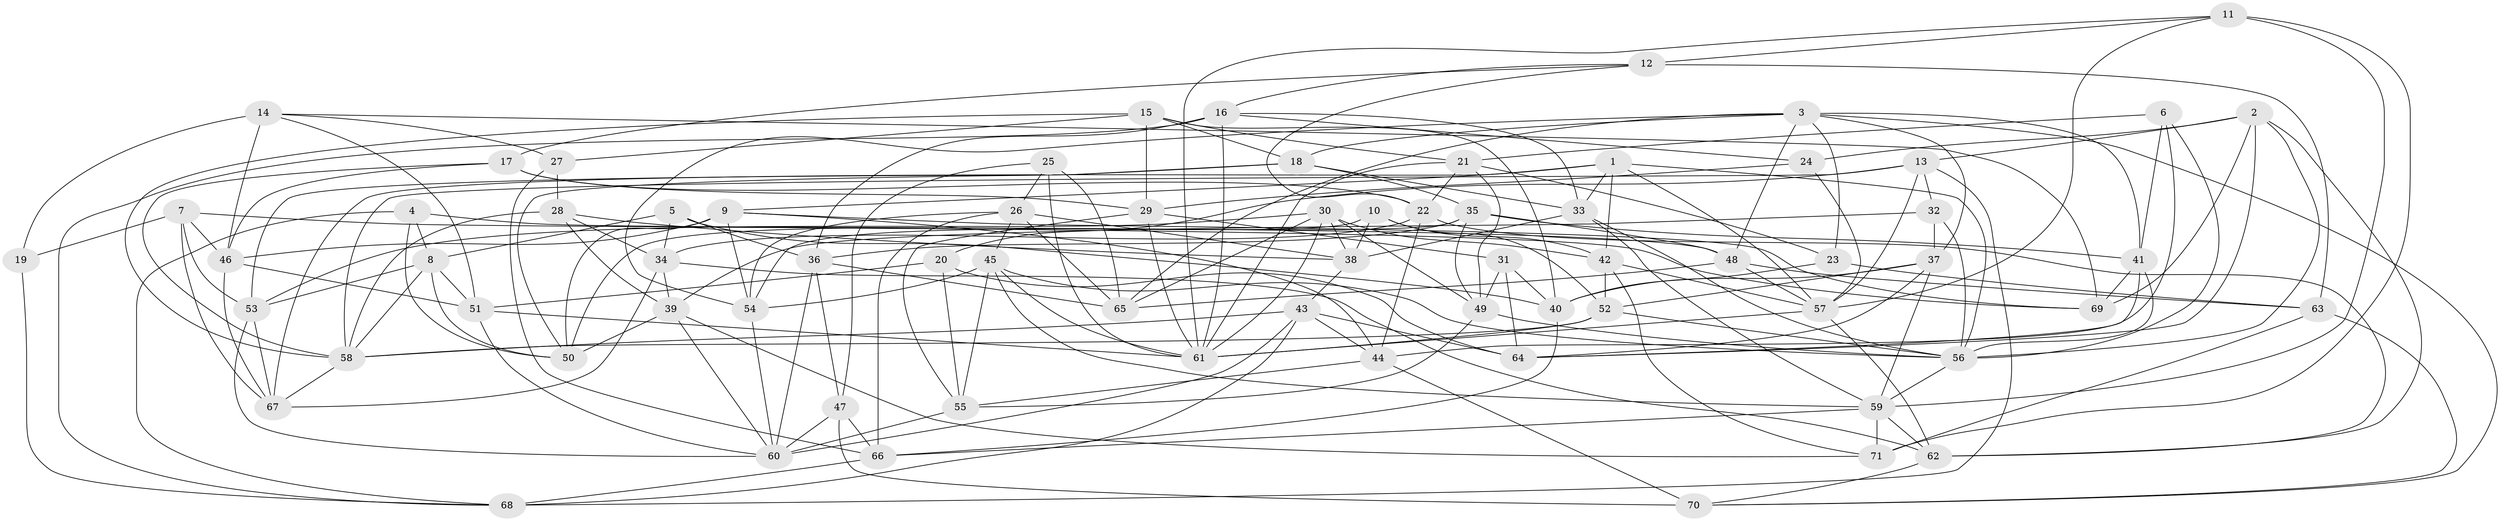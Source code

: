 // original degree distribution, {4: 1.0}
// Generated by graph-tools (version 1.1) at 2025/26/03/09/25 03:26:53]
// undirected, 71 vertices, 204 edges
graph export_dot {
graph [start="1"]
  node [color=gray90,style=filled];
  1;
  2;
  3;
  4;
  5;
  6;
  7;
  8;
  9;
  10;
  11;
  12;
  13;
  14;
  15;
  16;
  17;
  18;
  19;
  20;
  21;
  22;
  23;
  24;
  25;
  26;
  27;
  28;
  29;
  30;
  31;
  32;
  33;
  34;
  35;
  36;
  37;
  38;
  39;
  40;
  41;
  42;
  43;
  44;
  45;
  46;
  47;
  48;
  49;
  50;
  51;
  52;
  53;
  54;
  55;
  56;
  57;
  58;
  59;
  60;
  61;
  62;
  63;
  64;
  65;
  66;
  67;
  68;
  69;
  70;
  71;
  1 -- 9 [weight=1.0];
  1 -- 33 [weight=1.0];
  1 -- 42 [weight=1.0];
  1 -- 56 [weight=1.0];
  1 -- 57 [weight=1.0];
  1 -- 67 [weight=1.0];
  2 -- 13 [weight=1.0];
  2 -- 24 [weight=1.0];
  2 -- 56 [weight=1.0];
  2 -- 62 [weight=1.0];
  2 -- 64 [weight=1.0];
  2 -- 69 [weight=1.0];
  3 -- 18 [weight=1.0];
  3 -- 23 [weight=1.0];
  3 -- 37 [weight=1.0];
  3 -- 41 [weight=1.0];
  3 -- 48 [weight=1.0];
  3 -- 54 [weight=1.0];
  3 -- 65 [weight=1.0];
  3 -- 70 [weight=1.0];
  4 -- 8 [weight=1.0];
  4 -- 48 [weight=1.0];
  4 -- 50 [weight=1.0];
  4 -- 68 [weight=1.0];
  5 -- 8 [weight=1.0];
  5 -- 34 [weight=1.0];
  5 -- 36 [weight=1.0];
  5 -- 40 [weight=1.0];
  6 -- 21 [weight=1.0];
  6 -- 41 [weight=1.0];
  6 -- 44 [weight=1.0];
  6 -- 56 [weight=1.0];
  7 -- 19 [weight=1.0];
  7 -- 46 [weight=1.0];
  7 -- 53 [weight=1.0];
  7 -- 67 [weight=1.0];
  7 -- 69 [weight=2.0];
  8 -- 50 [weight=1.0];
  8 -- 51 [weight=1.0];
  8 -- 53 [weight=1.0];
  8 -- 58 [weight=1.0];
  9 -- 44 [weight=1.0];
  9 -- 46 [weight=1.0];
  9 -- 50 [weight=1.0];
  9 -- 54 [weight=1.0];
  9 -- 69 [weight=1.0];
  10 -- 38 [weight=1.0];
  10 -- 42 [weight=1.0];
  10 -- 50 [weight=1.0];
  10 -- 52 [weight=1.0];
  11 -- 12 [weight=1.0];
  11 -- 57 [weight=1.0];
  11 -- 59 [weight=2.0];
  11 -- 61 [weight=1.0];
  11 -- 71 [weight=1.0];
  12 -- 16 [weight=1.0];
  12 -- 17 [weight=1.0];
  12 -- 22 [weight=1.0];
  12 -- 63 [weight=2.0];
  13 -- 20 [weight=1.0];
  13 -- 32 [weight=1.0];
  13 -- 57 [weight=1.0];
  13 -- 58 [weight=1.0];
  13 -- 68 [weight=1.0];
  14 -- 19 [weight=2.0];
  14 -- 27 [weight=1.0];
  14 -- 46 [weight=1.0];
  14 -- 51 [weight=1.0];
  14 -- 69 [weight=1.0];
  15 -- 18 [weight=1.0];
  15 -- 21 [weight=1.0];
  15 -- 27 [weight=1.0];
  15 -- 29 [weight=1.0];
  15 -- 40 [weight=1.0];
  15 -- 58 [weight=1.0];
  16 -- 24 [weight=1.0];
  16 -- 33 [weight=1.0];
  16 -- 36 [weight=1.0];
  16 -- 61 [weight=1.0];
  16 -- 68 [weight=1.0];
  17 -- 22 [weight=1.0];
  17 -- 29 [weight=1.0];
  17 -- 46 [weight=1.0];
  17 -- 58 [weight=2.0];
  18 -- 33 [weight=1.0];
  18 -- 35 [weight=1.0];
  18 -- 50 [weight=1.0];
  18 -- 53 [weight=1.0];
  19 -- 68 [weight=1.0];
  20 -- 51 [weight=1.0];
  20 -- 55 [weight=1.0];
  20 -- 64 [weight=1.0];
  21 -- 22 [weight=1.0];
  21 -- 23 [weight=1.0];
  21 -- 49 [weight=1.0];
  21 -- 61 [weight=1.0];
  22 -- 34 [weight=1.0];
  22 -- 44 [weight=1.0];
  22 -- 62 [weight=1.0];
  23 -- 40 [weight=1.0];
  23 -- 63 [weight=1.0];
  24 -- 29 [weight=1.0];
  24 -- 57 [weight=1.0];
  25 -- 26 [weight=1.0];
  25 -- 47 [weight=1.0];
  25 -- 61 [weight=1.0];
  25 -- 65 [weight=1.0];
  26 -- 38 [weight=1.0];
  26 -- 45 [weight=1.0];
  26 -- 54 [weight=1.0];
  26 -- 65 [weight=1.0];
  26 -- 66 [weight=1.0];
  27 -- 28 [weight=1.0];
  27 -- 66 [weight=1.0];
  28 -- 34 [weight=1.0];
  28 -- 38 [weight=1.0];
  28 -- 39 [weight=1.0];
  28 -- 58 [weight=2.0];
  29 -- 31 [weight=1.0];
  29 -- 55 [weight=1.0];
  29 -- 61 [weight=1.0];
  30 -- 38 [weight=1.0];
  30 -- 42 [weight=1.0];
  30 -- 49 [weight=1.0];
  30 -- 53 [weight=1.0];
  30 -- 61 [weight=1.0];
  30 -- 65 [weight=1.0];
  31 -- 40 [weight=1.0];
  31 -- 49 [weight=1.0];
  31 -- 64 [weight=1.0];
  32 -- 37 [weight=1.0];
  32 -- 39 [weight=1.0];
  32 -- 56 [weight=1.0];
  33 -- 38 [weight=1.0];
  33 -- 56 [weight=1.0];
  33 -- 59 [weight=1.0];
  34 -- 39 [weight=1.0];
  34 -- 62 [weight=1.0];
  34 -- 67 [weight=1.0];
  35 -- 36 [weight=1.0];
  35 -- 41 [weight=1.0];
  35 -- 48 [weight=1.0];
  35 -- 49 [weight=1.0];
  35 -- 54 [weight=1.0];
  36 -- 47 [weight=1.0];
  36 -- 60 [weight=1.0];
  36 -- 65 [weight=1.0];
  37 -- 40 [weight=1.0];
  37 -- 52 [weight=1.0];
  37 -- 59 [weight=1.0];
  37 -- 64 [weight=1.0];
  38 -- 43 [weight=1.0];
  39 -- 50 [weight=1.0];
  39 -- 60 [weight=1.0];
  39 -- 71 [weight=1.0];
  40 -- 66 [weight=1.0];
  41 -- 56 [weight=1.0];
  41 -- 64 [weight=1.0];
  41 -- 69 [weight=1.0];
  42 -- 52 [weight=1.0];
  42 -- 57 [weight=1.0];
  42 -- 71 [weight=1.0];
  43 -- 44 [weight=1.0];
  43 -- 58 [weight=1.0];
  43 -- 60 [weight=1.0];
  43 -- 64 [weight=1.0];
  43 -- 68 [weight=1.0];
  44 -- 55 [weight=1.0];
  44 -- 70 [weight=1.0];
  45 -- 54 [weight=1.0];
  45 -- 55 [weight=1.0];
  45 -- 56 [weight=1.0];
  45 -- 59 [weight=1.0];
  45 -- 61 [weight=1.0];
  46 -- 51 [weight=1.0];
  46 -- 67 [weight=1.0];
  47 -- 60 [weight=1.0];
  47 -- 66 [weight=1.0];
  47 -- 70 [weight=2.0];
  48 -- 57 [weight=1.0];
  48 -- 63 [weight=1.0];
  48 -- 65 [weight=1.0];
  49 -- 55 [weight=1.0];
  49 -- 56 [weight=1.0];
  51 -- 60 [weight=1.0];
  51 -- 61 [weight=1.0];
  52 -- 56 [weight=1.0];
  52 -- 58 [weight=1.0];
  52 -- 61 [weight=1.0];
  53 -- 60 [weight=1.0];
  53 -- 67 [weight=1.0];
  54 -- 60 [weight=1.0];
  55 -- 60 [weight=1.0];
  56 -- 59 [weight=1.0];
  57 -- 61 [weight=1.0];
  57 -- 62 [weight=1.0];
  58 -- 67 [weight=1.0];
  59 -- 62 [weight=1.0];
  59 -- 66 [weight=1.0];
  59 -- 71 [weight=2.0];
  62 -- 70 [weight=1.0];
  63 -- 70 [weight=1.0];
  63 -- 71 [weight=1.0];
  66 -- 68 [weight=1.0];
}
